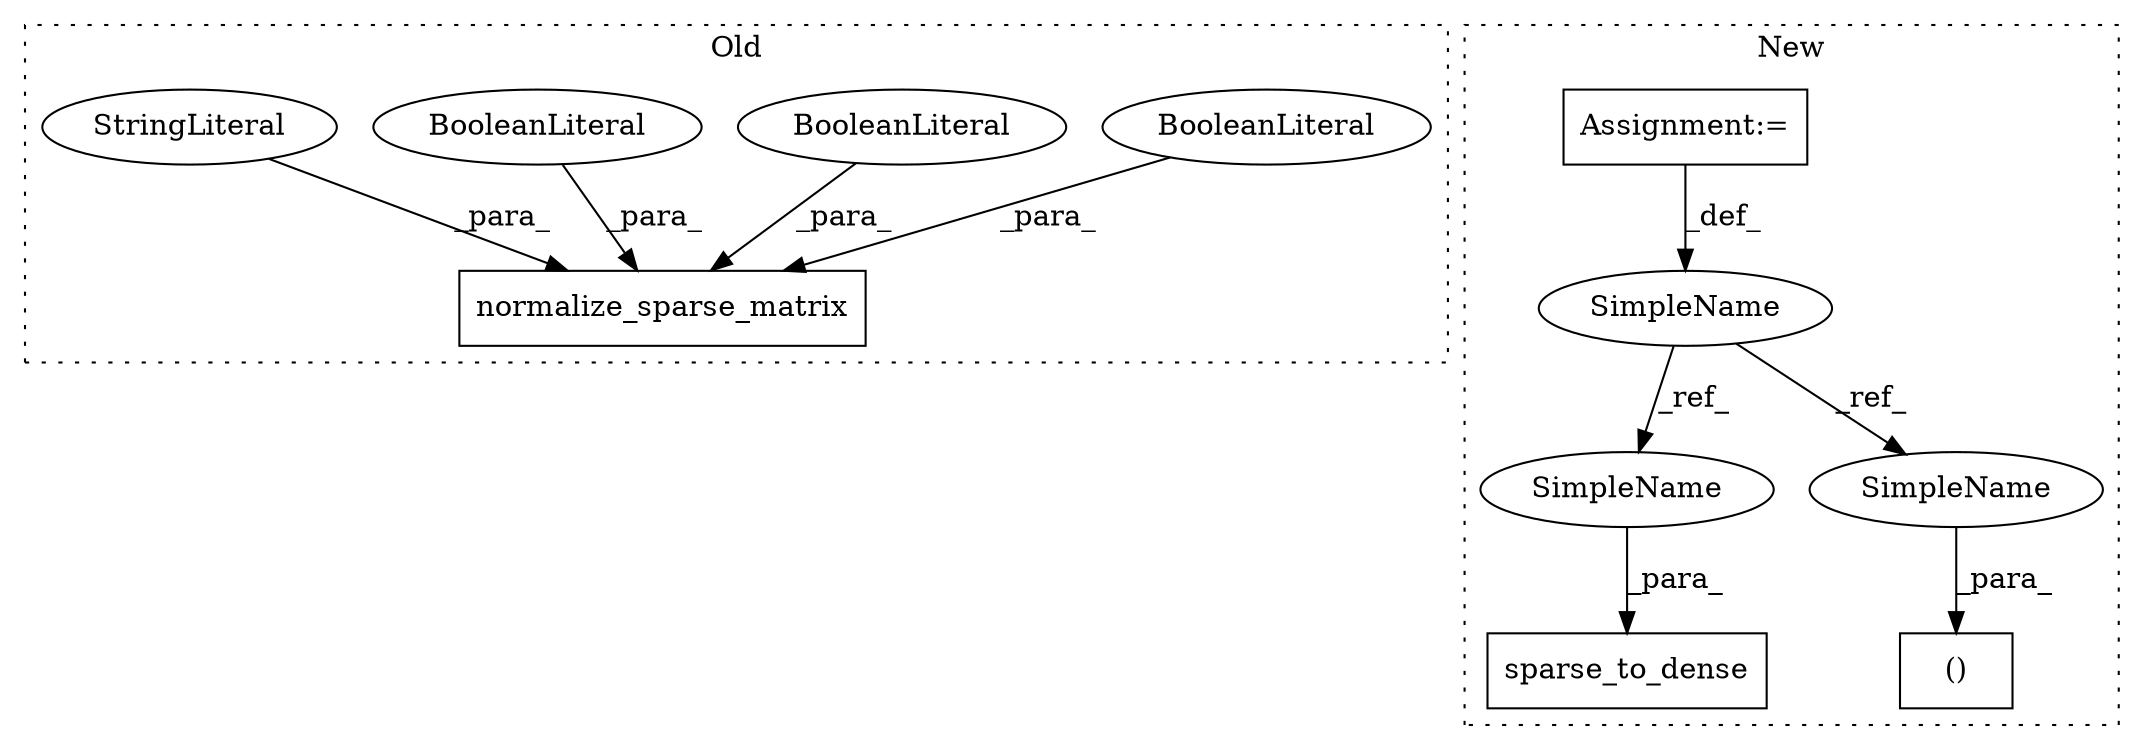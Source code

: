 digraph G {
subgraph cluster0 {
1 [label="normalize_sparse_matrix" a="32" s="14808,14957" l="24,1" shape="box"];
5 [label="BooleanLiteral" a="9" s="14940" l="5" shape="ellipse"];
6 [label="BooleanLiteral" a="9" s="14946" l="5" shape="ellipse"];
7 [label="BooleanLiteral" a="9" s="14952" l="5" shape="ellipse"];
9 [label="StringLiteral" a="45" s="14926" l="13" shape="ellipse"];
label = "Old";
style="dotted";
}
subgraph cluster1 {
2 [label="()" a="106" s="15095" l="29" shape="box"];
3 [label="SimpleName" a="42" s="12538" l="15" shape="ellipse"];
4 [label="sparse_to_dense" a="32" s="15246,15339" l="16,1" shape="box"];
8 [label="Assignment:=" a="7" s="12538" l="15" shape="box"];
10 [label="SimpleName" a="42" s="15324" l="15" shape="ellipse"];
11 [label="SimpleName" a="42" s="15095" l="15" shape="ellipse"];
label = "New";
style="dotted";
}
3 -> 10 [label="_ref_"];
3 -> 11 [label="_ref_"];
5 -> 1 [label="_para_"];
6 -> 1 [label="_para_"];
7 -> 1 [label="_para_"];
8 -> 3 [label="_def_"];
9 -> 1 [label="_para_"];
10 -> 4 [label="_para_"];
11 -> 2 [label="_para_"];
}